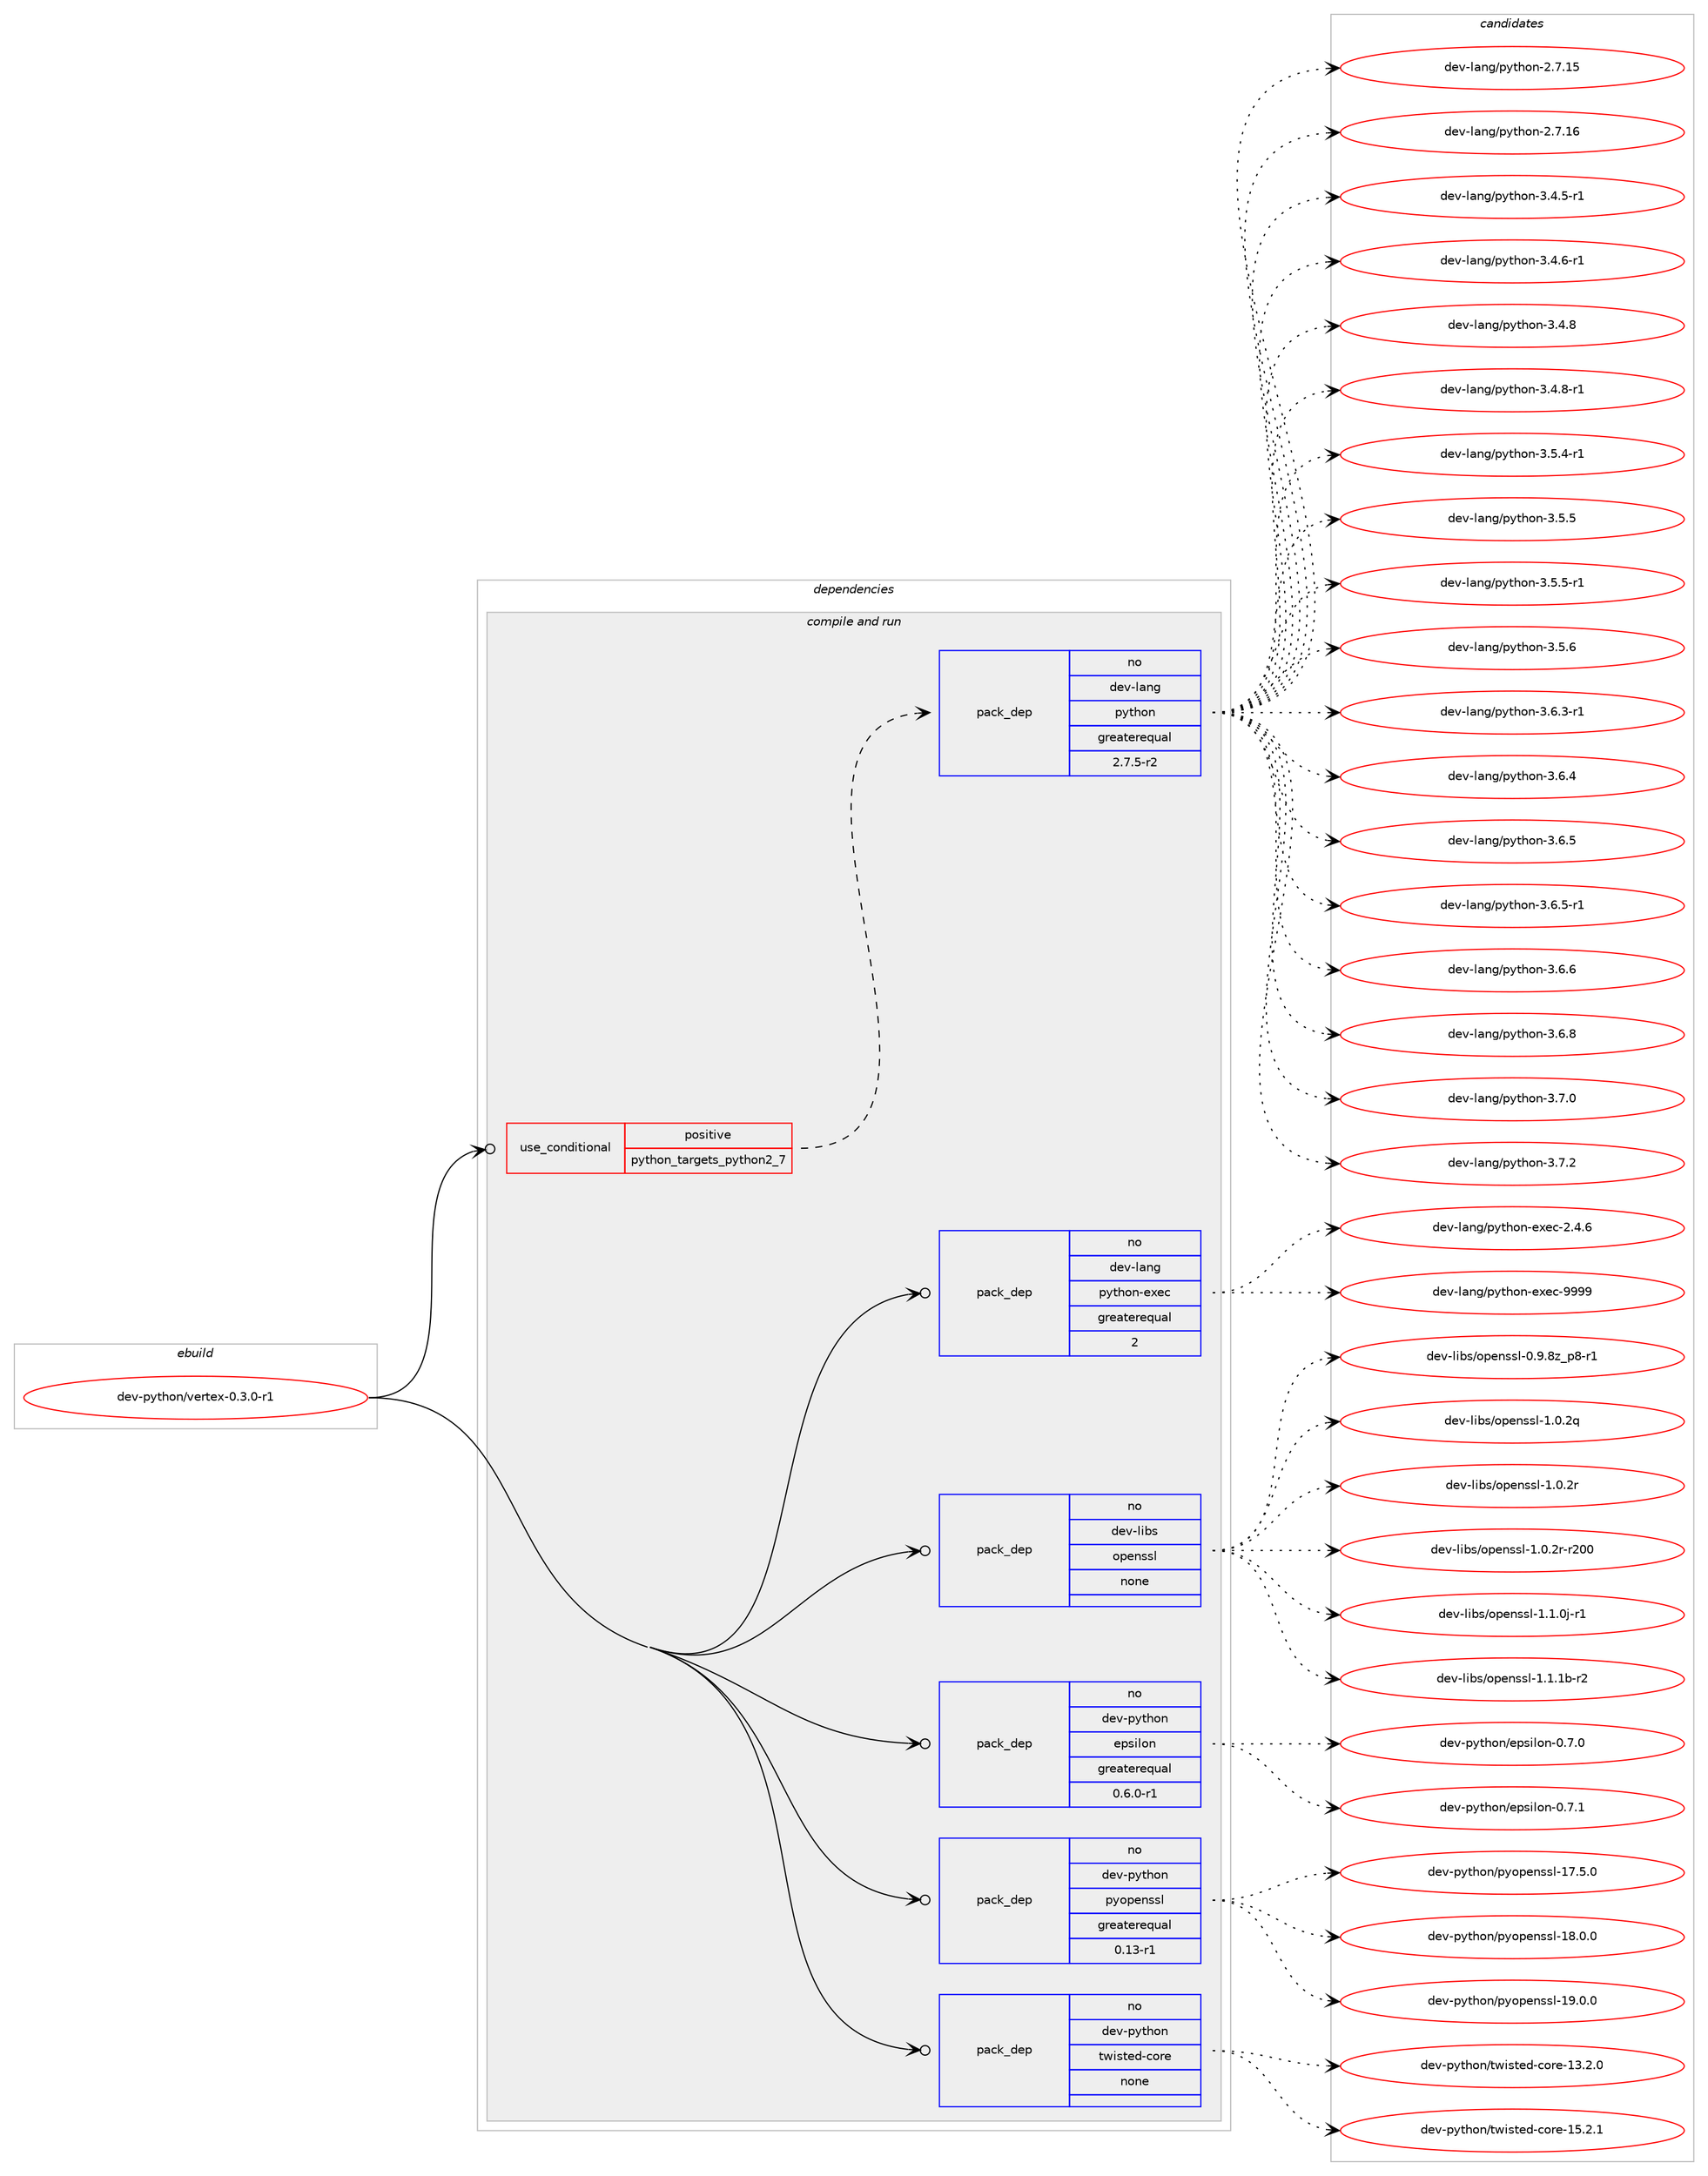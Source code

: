digraph prolog {

# *************
# Graph options
# *************

newrank=true;
concentrate=true;
compound=true;
graph [rankdir=LR,fontname=Helvetica,fontsize=10,ranksep=1.5];#, ranksep=2.5, nodesep=0.2];
edge  [arrowhead=vee];
node  [fontname=Helvetica,fontsize=10];

# **********
# The ebuild
# **********

subgraph cluster_leftcol {
color=gray;
rank=same;
label=<<i>ebuild</i>>;
id [label="dev-python/vertex-0.3.0-r1", color=red, width=4, href="../dev-python/vertex-0.3.0-r1.svg"];
}

# ****************
# The dependencies
# ****************

subgraph cluster_midcol {
color=gray;
label=<<i>dependencies</i>>;
subgraph cluster_compile {
fillcolor="#eeeeee";
style=filled;
label=<<i>compile</i>>;
}
subgraph cluster_compileandrun {
fillcolor="#eeeeee";
style=filled;
label=<<i>compile and run</i>>;
subgraph cond386481 {
dependency1447000 [label=<<TABLE BORDER="0" CELLBORDER="1" CELLSPACING="0" CELLPADDING="4"><TR><TD ROWSPAN="3" CELLPADDING="10">use_conditional</TD></TR><TR><TD>positive</TD></TR><TR><TD>python_targets_python2_7</TD></TR></TABLE>>, shape=none, color=red];
subgraph pack1037150 {
dependency1447001 [label=<<TABLE BORDER="0" CELLBORDER="1" CELLSPACING="0" CELLPADDING="4" WIDTH="220"><TR><TD ROWSPAN="6" CELLPADDING="30">pack_dep</TD></TR><TR><TD WIDTH="110">no</TD></TR><TR><TD>dev-lang</TD></TR><TR><TD>python</TD></TR><TR><TD>greaterequal</TD></TR><TR><TD>2.7.5-r2</TD></TR></TABLE>>, shape=none, color=blue];
}
dependency1447000:e -> dependency1447001:w [weight=20,style="dashed",arrowhead="vee"];
}
id:e -> dependency1447000:w [weight=20,style="solid",arrowhead="odotvee"];
subgraph pack1037151 {
dependency1447002 [label=<<TABLE BORDER="0" CELLBORDER="1" CELLSPACING="0" CELLPADDING="4" WIDTH="220"><TR><TD ROWSPAN="6" CELLPADDING="30">pack_dep</TD></TR><TR><TD WIDTH="110">no</TD></TR><TR><TD>dev-lang</TD></TR><TR><TD>python-exec</TD></TR><TR><TD>greaterequal</TD></TR><TR><TD>2</TD></TR></TABLE>>, shape=none, color=blue];
}
id:e -> dependency1447002:w [weight=20,style="solid",arrowhead="odotvee"];
subgraph pack1037152 {
dependency1447003 [label=<<TABLE BORDER="0" CELLBORDER="1" CELLSPACING="0" CELLPADDING="4" WIDTH="220"><TR><TD ROWSPAN="6" CELLPADDING="30">pack_dep</TD></TR><TR><TD WIDTH="110">no</TD></TR><TR><TD>dev-libs</TD></TR><TR><TD>openssl</TD></TR><TR><TD>none</TD></TR><TR><TD></TD></TR></TABLE>>, shape=none, color=blue];
}
id:e -> dependency1447003:w [weight=20,style="solid",arrowhead="odotvee"];
subgraph pack1037153 {
dependency1447004 [label=<<TABLE BORDER="0" CELLBORDER="1" CELLSPACING="0" CELLPADDING="4" WIDTH="220"><TR><TD ROWSPAN="6" CELLPADDING="30">pack_dep</TD></TR><TR><TD WIDTH="110">no</TD></TR><TR><TD>dev-python</TD></TR><TR><TD>epsilon</TD></TR><TR><TD>greaterequal</TD></TR><TR><TD>0.6.0-r1</TD></TR></TABLE>>, shape=none, color=blue];
}
id:e -> dependency1447004:w [weight=20,style="solid",arrowhead="odotvee"];
subgraph pack1037154 {
dependency1447005 [label=<<TABLE BORDER="0" CELLBORDER="1" CELLSPACING="0" CELLPADDING="4" WIDTH="220"><TR><TD ROWSPAN="6" CELLPADDING="30">pack_dep</TD></TR><TR><TD WIDTH="110">no</TD></TR><TR><TD>dev-python</TD></TR><TR><TD>pyopenssl</TD></TR><TR><TD>greaterequal</TD></TR><TR><TD>0.13-r1</TD></TR></TABLE>>, shape=none, color=blue];
}
id:e -> dependency1447005:w [weight=20,style="solid",arrowhead="odotvee"];
subgraph pack1037155 {
dependency1447006 [label=<<TABLE BORDER="0" CELLBORDER="1" CELLSPACING="0" CELLPADDING="4" WIDTH="220"><TR><TD ROWSPAN="6" CELLPADDING="30">pack_dep</TD></TR><TR><TD WIDTH="110">no</TD></TR><TR><TD>dev-python</TD></TR><TR><TD>twisted-core</TD></TR><TR><TD>none</TD></TR><TR><TD></TD></TR></TABLE>>, shape=none, color=blue];
}
id:e -> dependency1447006:w [weight=20,style="solid",arrowhead="odotvee"];
}
subgraph cluster_run {
fillcolor="#eeeeee";
style=filled;
label=<<i>run</i>>;
}
}

# **************
# The candidates
# **************

subgraph cluster_choices {
rank=same;
color=gray;
label=<<i>candidates</i>>;

subgraph choice1037150 {
color=black;
nodesep=1;
choice10010111845108971101034711212111610411111045504655464953 [label="dev-lang/python-2.7.15", color=red, width=4,href="../dev-lang/python-2.7.15.svg"];
choice10010111845108971101034711212111610411111045504655464954 [label="dev-lang/python-2.7.16", color=red, width=4,href="../dev-lang/python-2.7.16.svg"];
choice1001011184510897110103471121211161041111104551465246534511449 [label="dev-lang/python-3.4.5-r1", color=red, width=4,href="../dev-lang/python-3.4.5-r1.svg"];
choice1001011184510897110103471121211161041111104551465246544511449 [label="dev-lang/python-3.4.6-r1", color=red, width=4,href="../dev-lang/python-3.4.6-r1.svg"];
choice100101118451089711010347112121116104111110455146524656 [label="dev-lang/python-3.4.8", color=red, width=4,href="../dev-lang/python-3.4.8.svg"];
choice1001011184510897110103471121211161041111104551465246564511449 [label="dev-lang/python-3.4.8-r1", color=red, width=4,href="../dev-lang/python-3.4.8-r1.svg"];
choice1001011184510897110103471121211161041111104551465346524511449 [label="dev-lang/python-3.5.4-r1", color=red, width=4,href="../dev-lang/python-3.5.4-r1.svg"];
choice100101118451089711010347112121116104111110455146534653 [label="dev-lang/python-3.5.5", color=red, width=4,href="../dev-lang/python-3.5.5.svg"];
choice1001011184510897110103471121211161041111104551465346534511449 [label="dev-lang/python-3.5.5-r1", color=red, width=4,href="../dev-lang/python-3.5.5-r1.svg"];
choice100101118451089711010347112121116104111110455146534654 [label="dev-lang/python-3.5.6", color=red, width=4,href="../dev-lang/python-3.5.6.svg"];
choice1001011184510897110103471121211161041111104551465446514511449 [label="dev-lang/python-3.6.3-r1", color=red, width=4,href="../dev-lang/python-3.6.3-r1.svg"];
choice100101118451089711010347112121116104111110455146544652 [label="dev-lang/python-3.6.4", color=red, width=4,href="../dev-lang/python-3.6.4.svg"];
choice100101118451089711010347112121116104111110455146544653 [label="dev-lang/python-3.6.5", color=red, width=4,href="../dev-lang/python-3.6.5.svg"];
choice1001011184510897110103471121211161041111104551465446534511449 [label="dev-lang/python-3.6.5-r1", color=red, width=4,href="../dev-lang/python-3.6.5-r1.svg"];
choice100101118451089711010347112121116104111110455146544654 [label="dev-lang/python-3.6.6", color=red, width=4,href="../dev-lang/python-3.6.6.svg"];
choice100101118451089711010347112121116104111110455146544656 [label="dev-lang/python-3.6.8", color=red, width=4,href="../dev-lang/python-3.6.8.svg"];
choice100101118451089711010347112121116104111110455146554648 [label="dev-lang/python-3.7.0", color=red, width=4,href="../dev-lang/python-3.7.0.svg"];
choice100101118451089711010347112121116104111110455146554650 [label="dev-lang/python-3.7.2", color=red, width=4,href="../dev-lang/python-3.7.2.svg"];
dependency1447001:e -> choice10010111845108971101034711212111610411111045504655464953:w [style=dotted,weight="100"];
dependency1447001:e -> choice10010111845108971101034711212111610411111045504655464954:w [style=dotted,weight="100"];
dependency1447001:e -> choice1001011184510897110103471121211161041111104551465246534511449:w [style=dotted,weight="100"];
dependency1447001:e -> choice1001011184510897110103471121211161041111104551465246544511449:w [style=dotted,weight="100"];
dependency1447001:e -> choice100101118451089711010347112121116104111110455146524656:w [style=dotted,weight="100"];
dependency1447001:e -> choice1001011184510897110103471121211161041111104551465246564511449:w [style=dotted,weight="100"];
dependency1447001:e -> choice1001011184510897110103471121211161041111104551465346524511449:w [style=dotted,weight="100"];
dependency1447001:e -> choice100101118451089711010347112121116104111110455146534653:w [style=dotted,weight="100"];
dependency1447001:e -> choice1001011184510897110103471121211161041111104551465346534511449:w [style=dotted,weight="100"];
dependency1447001:e -> choice100101118451089711010347112121116104111110455146534654:w [style=dotted,weight="100"];
dependency1447001:e -> choice1001011184510897110103471121211161041111104551465446514511449:w [style=dotted,weight="100"];
dependency1447001:e -> choice100101118451089711010347112121116104111110455146544652:w [style=dotted,weight="100"];
dependency1447001:e -> choice100101118451089711010347112121116104111110455146544653:w [style=dotted,weight="100"];
dependency1447001:e -> choice1001011184510897110103471121211161041111104551465446534511449:w [style=dotted,weight="100"];
dependency1447001:e -> choice100101118451089711010347112121116104111110455146544654:w [style=dotted,weight="100"];
dependency1447001:e -> choice100101118451089711010347112121116104111110455146544656:w [style=dotted,weight="100"];
dependency1447001:e -> choice100101118451089711010347112121116104111110455146554648:w [style=dotted,weight="100"];
dependency1447001:e -> choice100101118451089711010347112121116104111110455146554650:w [style=dotted,weight="100"];
}
subgraph choice1037151 {
color=black;
nodesep=1;
choice1001011184510897110103471121211161041111104510112010199455046524654 [label="dev-lang/python-exec-2.4.6", color=red, width=4,href="../dev-lang/python-exec-2.4.6.svg"];
choice10010111845108971101034711212111610411111045101120101994557575757 [label="dev-lang/python-exec-9999", color=red, width=4,href="../dev-lang/python-exec-9999.svg"];
dependency1447002:e -> choice1001011184510897110103471121211161041111104510112010199455046524654:w [style=dotted,weight="100"];
dependency1447002:e -> choice10010111845108971101034711212111610411111045101120101994557575757:w [style=dotted,weight="100"];
}
subgraph choice1037152 {
color=black;
nodesep=1;
choice10010111845108105981154711111210111011511510845484657465612295112564511449 [label="dev-libs/openssl-0.9.8z_p8-r1", color=red, width=4,href="../dev-libs/openssl-0.9.8z_p8-r1.svg"];
choice100101118451081059811547111112101110115115108454946484650113 [label="dev-libs/openssl-1.0.2q", color=red, width=4,href="../dev-libs/openssl-1.0.2q.svg"];
choice100101118451081059811547111112101110115115108454946484650114 [label="dev-libs/openssl-1.0.2r", color=red, width=4,href="../dev-libs/openssl-1.0.2r.svg"];
choice10010111845108105981154711111210111011511510845494648465011445114504848 [label="dev-libs/openssl-1.0.2r-r200", color=red, width=4,href="../dev-libs/openssl-1.0.2r-r200.svg"];
choice1001011184510810598115471111121011101151151084549464946481064511449 [label="dev-libs/openssl-1.1.0j-r1", color=red, width=4,href="../dev-libs/openssl-1.1.0j-r1.svg"];
choice100101118451081059811547111112101110115115108454946494649984511450 [label="dev-libs/openssl-1.1.1b-r2", color=red, width=4,href="../dev-libs/openssl-1.1.1b-r2.svg"];
dependency1447003:e -> choice10010111845108105981154711111210111011511510845484657465612295112564511449:w [style=dotted,weight="100"];
dependency1447003:e -> choice100101118451081059811547111112101110115115108454946484650113:w [style=dotted,weight="100"];
dependency1447003:e -> choice100101118451081059811547111112101110115115108454946484650114:w [style=dotted,weight="100"];
dependency1447003:e -> choice10010111845108105981154711111210111011511510845494648465011445114504848:w [style=dotted,weight="100"];
dependency1447003:e -> choice1001011184510810598115471111121011101151151084549464946481064511449:w [style=dotted,weight="100"];
dependency1447003:e -> choice100101118451081059811547111112101110115115108454946494649984511450:w [style=dotted,weight="100"];
}
subgraph choice1037153 {
color=black;
nodesep=1;
choice1001011184511212111610411111047101112115105108111110454846554648 [label="dev-python/epsilon-0.7.0", color=red, width=4,href="../dev-python/epsilon-0.7.0.svg"];
choice1001011184511212111610411111047101112115105108111110454846554649 [label="dev-python/epsilon-0.7.1", color=red, width=4,href="../dev-python/epsilon-0.7.1.svg"];
dependency1447004:e -> choice1001011184511212111610411111047101112115105108111110454846554648:w [style=dotted,weight="100"];
dependency1447004:e -> choice1001011184511212111610411111047101112115105108111110454846554649:w [style=dotted,weight="100"];
}
subgraph choice1037154 {
color=black;
nodesep=1;
choice100101118451121211161041111104711212111111210111011511510845495546534648 [label="dev-python/pyopenssl-17.5.0", color=red, width=4,href="../dev-python/pyopenssl-17.5.0.svg"];
choice100101118451121211161041111104711212111111210111011511510845495646484648 [label="dev-python/pyopenssl-18.0.0", color=red, width=4,href="../dev-python/pyopenssl-18.0.0.svg"];
choice100101118451121211161041111104711212111111210111011511510845495746484648 [label="dev-python/pyopenssl-19.0.0", color=red, width=4,href="../dev-python/pyopenssl-19.0.0.svg"];
dependency1447005:e -> choice100101118451121211161041111104711212111111210111011511510845495546534648:w [style=dotted,weight="100"];
dependency1447005:e -> choice100101118451121211161041111104711212111111210111011511510845495646484648:w [style=dotted,weight="100"];
dependency1447005:e -> choice100101118451121211161041111104711212111111210111011511510845495746484648:w [style=dotted,weight="100"];
}
subgraph choice1037155 {
color=black;
nodesep=1;
choice1001011184511212111610411111047116119105115116101100459911111410145495146504648 [label="dev-python/twisted-core-13.2.0", color=red, width=4,href="../dev-python/twisted-core-13.2.0.svg"];
choice1001011184511212111610411111047116119105115116101100459911111410145495346504649 [label="dev-python/twisted-core-15.2.1", color=red, width=4,href="../dev-python/twisted-core-15.2.1.svg"];
dependency1447006:e -> choice1001011184511212111610411111047116119105115116101100459911111410145495146504648:w [style=dotted,weight="100"];
dependency1447006:e -> choice1001011184511212111610411111047116119105115116101100459911111410145495346504649:w [style=dotted,weight="100"];
}
}

}
